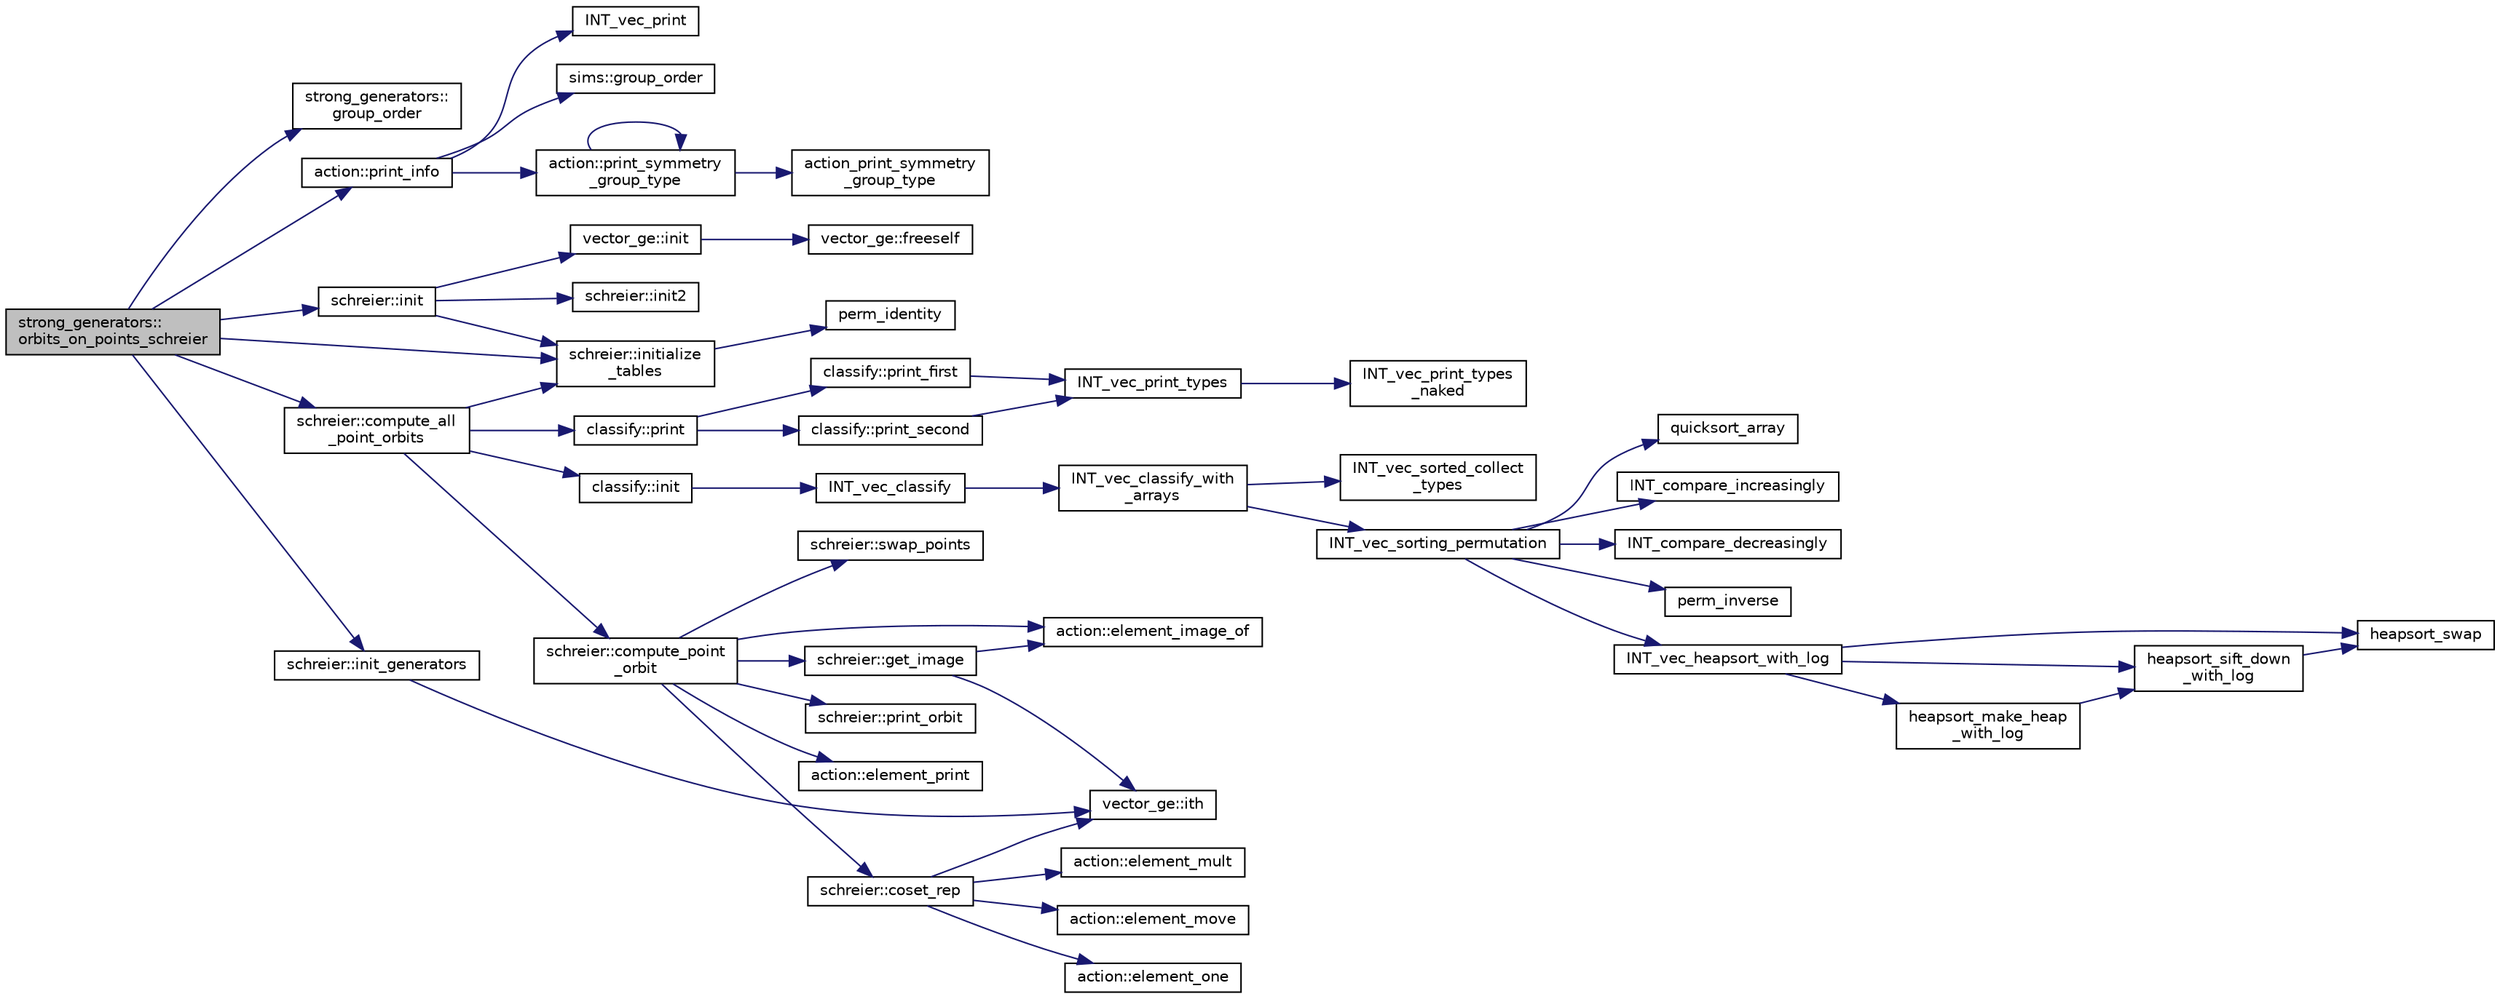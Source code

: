 digraph "strong_generators::orbits_on_points_schreier"
{
  edge [fontname="Helvetica",fontsize="10",labelfontname="Helvetica",labelfontsize="10"];
  node [fontname="Helvetica",fontsize="10",shape=record];
  rankdir="LR";
  Node4150 [label="strong_generators::\lorbits_on_points_schreier",height=0.2,width=0.4,color="black", fillcolor="grey75", style="filled", fontcolor="black"];
  Node4150 -> Node4151 [color="midnightblue",fontsize="10",style="solid",fontname="Helvetica"];
  Node4151 [label="strong_generators::\lgroup_order",height=0.2,width=0.4,color="black", fillcolor="white", style="filled",URL="$dc/d09/classstrong__generators.html#a91f453c2bfd6502b96f4b4eed16beb20"];
  Node4150 -> Node4152 [color="midnightblue",fontsize="10",style="solid",fontname="Helvetica"];
  Node4152 [label="action::print_info",height=0.2,width=0.4,color="black", fillcolor="white", style="filled",URL="$d2/d86/classaction.html#a6f89e493e5c5a32e5c3b8963d438ce86"];
  Node4152 -> Node4153 [color="midnightblue",fontsize="10",style="solid",fontname="Helvetica"];
  Node4153 [label="action::print_symmetry\l_group_type",height=0.2,width=0.4,color="black", fillcolor="white", style="filled",URL="$d2/d86/classaction.html#aed811766c7e64fe2c853df8b0b67aa6e"];
  Node4153 -> Node4154 [color="midnightblue",fontsize="10",style="solid",fontname="Helvetica"];
  Node4154 [label="action_print_symmetry\l_group_type",height=0.2,width=0.4,color="black", fillcolor="white", style="filled",URL="$d5/d90/action__global_8_c.html#a03666b9440c4962148eba7905b9f843c"];
  Node4153 -> Node4153 [color="midnightblue",fontsize="10",style="solid",fontname="Helvetica"];
  Node4152 -> Node4155 [color="midnightblue",fontsize="10",style="solid",fontname="Helvetica"];
  Node4155 [label="INT_vec_print",height=0.2,width=0.4,color="black", fillcolor="white", style="filled",URL="$df/dbf/sajeeb_8_c.html#a79a5901af0b47dd0d694109543c027fe"];
  Node4152 -> Node4156 [color="midnightblue",fontsize="10",style="solid",fontname="Helvetica"];
  Node4156 [label="sims::group_order",height=0.2,width=0.4,color="black", fillcolor="white", style="filled",URL="$d9/df3/classsims.html#aa442445175656570fa35febbe790efad"];
  Node4150 -> Node4157 [color="midnightblue",fontsize="10",style="solid",fontname="Helvetica"];
  Node4157 [label="schreier::init",height=0.2,width=0.4,color="black", fillcolor="white", style="filled",URL="$d3/dd6/classschreier.html#a7443bebde2aa08acae16c0ff29c9abcf"];
  Node4157 -> Node4158 [color="midnightblue",fontsize="10",style="solid",fontname="Helvetica"];
  Node4158 [label="vector_ge::init",height=0.2,width=0.4,color="black", fillcolor="white", style="filled",URL="$d4/d6e/classvector__ge.html#afe1d6befd1f1501e6be34afbaa9d30a8"];
  Node4158 -> Node4159 [color="midnightblue",fontsize="10",style="solid",fontname="Helvetica"];
  Node4159 [label="vector_ge::freeself",height=0.2,width=0.4,color="black", fillcolor="white", style="filled",URL="$d4/d6e/classvector__ge.html#aa002e4b715cc73a9b8b367d29700b452"];
  Node4157 -> Node4160 [color="midnightblue",fontsize="10",style="solid",fontname="Helvetica"];
  Node4160 [label="schreier::initialize\l_tables",height=0.2,width=0.4,color="black", fillcolor="white", style="filled",URL="$d3/dd6/classschreier.html#acccc16670f88b14ddc69856cd5c0b36d"];
  Node4160 -> Node4161 [color="midnightblue",fontsize="10",style="solid",fontname="Helvetica"];
  Node4161 [label="perm_identity",height=0.2,width=0.4,color="black", fillcolor="white", style="filled",URL="$d2/d7c/combinatorics_8_c.html#aebc54d3f9c31f253ae53e3eb3b386208"];
  Node4157 -> Node4162 [color="midnightblue",fontsize="10",style="solid",fontname="Helvetica"];
  Node4162 [label="schreier::init2",height=0.2,width=0.4,color="black", fillcolor="white", style="filled",URL="$d3/dd6/classschreier.html#aef6a65e2f39bd9e14c61139c4f97f4c3"];
  Node4150 -> Node4160 [color="midnightblue",fontsize="10",style="solid",fontname="Helvetica"];
  Node4150 -> Node4163 [color="midnightblue",fontsize="10",style="solid",fontname="Helvetica"];
  Node4163 [label="schreier::init_generators",height=0.2,width=0.4,color="black", fillcolor="white", style="filled",URL="$d3/dd6/classschreier.html#a04fd581636085a7414e1b5d1004e44e0"];
  Node4163 -> Node4164 [color="midnightblue",fontsize="10",style="solid",fontname="Helvetica"];
  Node4164 [label="vector_ge::ith",height=0.2,width=0.4,color="black", fillcolor="white", style="filled",URL="$d4/d6e/classvector__ge.html#a1ff002e8b746a9beb119d57dcd4a15ff"];
  Node4150 -> Node4165 [color="midnightblue",fontsize="10",style="solid",fontname="Helvetica"];
  Node4165 [label="schreier::compute_all\l_point_orbits",height=0.2,width=0.4,color="black", fillcolor="white", style="filled",URL="$d3/dd6/classschreier.html#a1deec048f51f380bc3476d4cd4d95e94"];
  Node4165 -> Node4160 [color="midnightblue",fontsize="10",style="solid",fontname="Helvetica"];
  Node4165 -> Node4166 [color="midnightblue",fontsize="10",style="solid",fontname="Helvetica"];
  Node4166 [label="schreier::compute_point\l_orbit",height=0.2,width=0.4,color="black", fillcolor="white", style="filled",URL="$d3/dd6/classschreier.html#a429138e463c8c25dddd8557340ed9edd"];
  Node4166 -> Node4167 [color="midnightblue",fontsize="10",style="solid",fontname="Helvetica"];
  Node4167 [label="schreier::swap_points",height=0.2,width=0.4,color="black", fillcolor="white", style="filled",URL="$d3/dd6/classschreier.html#a2ffcc9098873cfbd14eca34ab4827db7"];
  Node4166 -> Node4168 [color="midnightblue",fontsize="10",style="solid",fontname="Helvetica"];
  Node4168 [label="schreier::get_image",height=0.2,width=0.4,color="black", fillcolor="white", style="filled",URL="$d3/dd6/classschreier.html#a1fd2d08cb31c9e4357e124554ca2773f"];
  Node4168 -> Node4169 [color="midnightblue",fontsize="10",style="solid",fontname="Helvetica"];
  Node4169 [label="action::element_image_of",height=0.2,width=0.4,color="black", fillcolor="white", style="filled",URL="$d2/d86/classaction.html#ae09559d4537a048fc860f8a74a31393d"];
  Node4168 -> Node4164 [color="midnightblue",fontsize="10",style="solid",fontname="Helvetica"];
  Node4166 -> Node4170 [color="midnightblue",fontsize="10",style="solid",fontname="Helvetica"];
  Node4170 [label="schreier::print_orbit",height=0.2,width=0.4,color="black", fillcolor="white", style="filled",URL="$d3/dd6/classschreier.html#ac30bbfe09706ff8ccaf27c2cf8074594"];
  Node4166 -> Node4171 [color="midnightblue",fontsize="10",style="solid",fontname="Helvetica"];
  Node4171 [label="schreier::coset_rep",height=0.2,width=0.4,color="black", fillcolor="white", style="filled",URL="$d3/dd6/classschreier.html#a7889b8702372092df4fd05150ee8fdda"];
  Node4171 -> Node4164 [color="midnightblue",fontsize="10",style="solid",fontname="Helvetica"];
  Node4171 -> Node4172 [color="midnightblue",fontsize="10",style="solid",fontname="Helvetica"];
  Node4172 [label="action::element_mult",height=0.2,width=0.4,color="black", fillcolor="white", style="filled",URL="$d2/d86/classaction.html#ae9e36b2cae1f0f7bd7144097fa9a34b3"];
  Node4171 -> Node4173 [color="midnightblue",fontsize="10",style="solid",fontname="Helvetica"];
  Node4173 [label="action::element_move",height=0.2,width=0.4,color="black", fillcolor="white", style="filled",URL="$d2/d86/classaction.html#a550947491bbb534d3d7951f50198a874"];
  Node4171 -> Node4174 [color="midnightblue",fontsize="10",style="solid",fontname="Helvetica"];
  Node4174 [label="action::element_one",height=0.2,width=0.4,color="black", fillcolor="white", style="filled",URL="$d2/d86/classaction.html#a780a105daf04d6d1fe7e2f63b3c88e3b"];
  Node4166 -> Node4175 [color="midnightblue",fontsize="10",style="solid",fontname="Helvetica"];
  Node4175 [label="action::element_print",height=0.2,width=0.4,color="black", fillcolor="white", style="filled",URL="$d2/d86/classaction.html#ae38c3ef3c1125213733d63c6fc3c40cd"];
  Node4166 -> Node4169 [color="midnightblue",fontsize="10",style="solid",fontname="Helvetica"];
  Node4165 -> Node4176 [color="midnightblue",fontsize="10",style="solid",fontname="Helvetica"];
  Node4176 [label="classify::init",height=0.2,width=0.4,color="black", fillcolor="white", style="filled",URL="$d9/d43/classclassify.html#afc24c64267d646d1f83ea39a7c66bde3"];
  Node4176 -> Node4177 [color="midnightblue",fontsize="10",style="solid",fontname="Helvetica"];
  Node4177 [label="INT_vec_classify",height=0.2,width=0.4,color="black", fillcolor="white", style="filled",URL="$d5/de2/foundations_2data__structures_2data__structures_8h.html#ad4176bee048e4f036f8b9d6dd986e0f9"];
  Node4177 -> Node4178 [color="midnightblue",fontsize="10",style="solid",fontname="Helvetica"];
  Node4178 [label="INT_vec_classify_with\l_arrays",height=0.2,width=0.4,color="black", fillcolor="white", style="filled",URL="$d4/dd7/sorting_8_c.html#a1b3700c1d369b8a37593a1c2f31cc9d7"];
  Node4178 -> Node4179 [color="midnightblue",fontsize="10",style="solid",fontname="Helvetica"];
  Node4179 [label="INT_vec_sorting_permutation",height=0.2,width=0.4,color="black", fillcolor="white", style="filled",URL="$d4/dd7/sorting_8_c.html#a10768733e01e8c9ded3c886e6ddb671e"];
  Node4179 -> Node4180 [color="midnightblue",fontsize="10",style="solid",fontname="Helvetica"];
  Node4180 [label="quicksort_array",height=0.2,width=0.4,color="black", fillcolor="white", style="filled",URL="$d4/dd7/sorting_8_c.html#a660db9b0f6bc8a01353f32f3e02638f6"];
  Node4179 -> Node4181 [color="midnightblue",fontsize="10",style="solid",fontname="Helvetica"];
  Node4181 [label="INT_compare_increasingly",height=0.2,width=0.4,color="black", fillcolor="white", style="filled",URL="$d4/dd7/sorting_8_c.html#a53c48a8669e34ab2171690080d493f31"];
  Node4179 -> Node4182 [color="midnightblue",fontsize="10",style="solid",fontname="Helvetica"];
  Node4182 [label="INT_compare_decreasingly",height=0.2,width=0.4,color="black", fillcolor="white", style="filled",URL="$d4/dd7/sorting_8_c.html#a41cf7fa2b53a8f12d60971a71ba96a66"];
  Node4179 -> Node4183 [color="midnightblue",fontsize="10",style="solid",fontname="Helvetica"];
  Node4183 [label="perm_inverse",height=0.2,width=0.4,color="black", fillcolor="white", style="filled",URL="$d2/d7c/combinatorics_8_c.html#ab7f02d1e2e257e1118eae354ab16d447"];
  Node4179 -> Node4184 [color="midnightblue",fontsize="10",style="solid",fontname="Helvetica"];
  Node4184 [label="INT_vec_heapsort_with_log",height=0.2,width=0.4,color="black", fillcolor="white", style="filled",URL="$d4/dd7/sorting_8_c.html#a9d838c341cd204ed79499960a8ed393d"];
  Node4184 -> Node4185 [color="midnightblue",fontsize="10",style="solid",fontname="Helvetica"];
  Node4185 [label="heapsort_make_heap\l_with_log",height=0.2,width=0.4,color="black", fillcolor="white", style="filled",URL="$d4/dd7/sorting_8_c.html#a100d0747647500480fe5dc76ff98cee5"];
  Node4185 -> Node4186 [color="midnightblue",fontsize="10",style="solid",fontname="Helvetica"];
  Node4186 [label="heapsort_sift_down\l_with_log",height=0.2,width=0.4,color="black", fillcolor="white", style="filled",URL="$d4/dd7/sorting_8_c.html#ac7af225fae479a93d6957f79734ba2a6"];
  Node4186 -> Node4187 [color="midnightblue",fontsize="10",style="solid",fontname="Helvetica"];
  Node4187 [label="heapsort_swap",height=0.2,width=0.4,color="black", fillcolor="white", style="filled",URL="$d4/dd7/sorting_8_c.html#a8f048362e6065297b19b6975bcbbfcc6"];
  Node4184 -> Node4187 [color="midnightblue",fontsize="10",style="solid",fontname="Helvetica"];
  Node4184 -> Node4186 [color="midnightblue",fontsize="10",style="solid",fontname="Helvetica"];
  Node4178 -> Node4188 [color="midnightblue",fontsize="10",style="solid",fontname="Helvetica"];
  Node4188 [label="INT_vec_sorted_collect\l_types",height=0.2,width=0.4,color="black", fillcolor="white", style="filled",URL="$d4/dd7/sorting_8_c.html#ad0b54ef8fcaf7cce5577c97d1edbf1f5"];
  Node4165 -> Node4189 [color="midnightblue",fontsize="10",style="solid",fontname="Helvetica"];
  Node4189 [label="classify::print",height=0.2,width=0.4,color="black", fillcolor="white", style="filled",URL="$d9/d43/classclassify.html#a56d1941250d46f68a41566aac4331bc1"];
  Node4189 -> Node4190 [color="midnightblue",fontsize="10",style="solid",fontname="Helvetica"];
  Node4190 [label="classify::print_second",height=0.2,width=0.4,color="black", fillcolor="white", style="filled",URL="$d9/d43/classclassify.html#aec34d8d2847195bb8439d726211fee00"];
  Node4190 -> Node4191 [color="midnightblue",fontsize="10",style="solid",fontname="Helvetica"];
  Node4191 [label="INT_vec_print_types",height=0.2,width=0.4,color="black", fillcolor="white", style="filled",URL="$d5/de2/foundations_2data__structures_2data__structures_8h.html#a6221e1e733ab938c9bd30f5f829efa6b"];
  Node4191 -> Node4192 [color="midnightblue",fontsize="10",style="solid",fontname="Helvetica"];
  Node4192 [label="INT_vec_print_types\l_naked",height=0.2,width=0.4,color="black", fillcolor="white", style="filled",URL="$d4/dd7/sorting_8_c.html#a912803fbc27f21eb925239bd9e2646c5"];
  Node4189 -> Node4193 [color="midnightblue",fontsize="10",style="solid",fontname="Helvetica"];
  Node4193 [label="classify::print_first",height=0.2,width=0.4,color="black", fillcolor="white", style="filled",URL="$d9/d43/classclassify.html#aaedd26ac3ddbd0099743eb4b47a8949e"];
  Node4193 -> Node4191 [color="midnightblue",fontsize="10",style="solid",fontname="Helvetica"];
}
